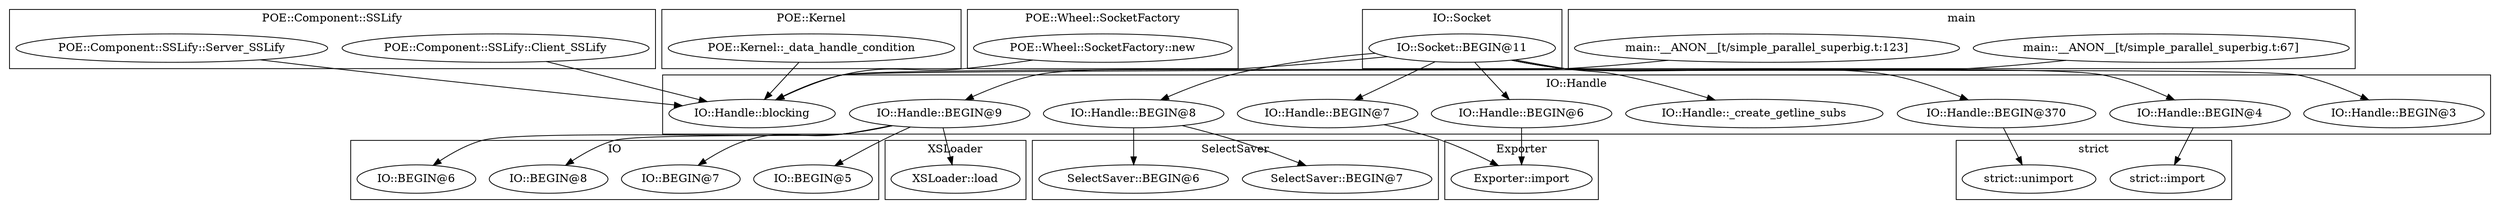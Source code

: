 digraph {
graph [overlap=false]
subgraph cluster_POE_Component_SSLify {
	label="POE::Component::SSLify";
	"POE::Component::SSLify::Client_SSLify";
	"POE::Component::SSLify::Server_SSLify";
}
subgraph cluster_Exporter {
	label="Exporter";
	"Exporter::import";
}
subgraph cluster_IO {
	label="IO";
	"IO::BEGIN@5";
	"IO::BEGIN@7";
	"IO::BEGIN@8";
	"IO::BEGIN@6";
}
subgraph cluster_POE_Kernel {
	label="POE::Kernel";
	"POE::Kernel::_data_handle_condition";
}
subgraph cluster_POE_Wheel_SocketFactory {
	label="POE::Wheel::SocketFactory";
	"POE::Wheel::SocketFactory::new";
}
subgraph cluster_IO_Socket {
	label="IO::Socket";
	"IO::Socket::BEGIN@11";
}
subgraph cluster_SelectSaver {
	label="SelectSaver";
	"SelectSaver::BEGIN@7";
	"SelectSaver::BEGIN@6";
}
subgraph cluster_XSLoader {
	label="XSLoader";
	"XSLoader::load";
}
subgraph cluster_IO_Handle {
	label="IO::Handle";
	"IO::Handle::_create_getline_subs";
	"IO::Handle::BEGIN@9";
	"IO::Handle::BEGIN@8";
	"IO::Handle::BEGIN@6";
	"IO::Handle::blocking";
	"IO::Handle::BEGIN@370";
	"IO::Handle::BEGIN@3";
	"IO::Handle::BEGIN@4";
	"IO::Handle::BEGIN@7";
}
subgraph cluster_strict {
	label="strict";
	"strict::unimport";
	"strict::import";
}
subgraph cluster_main {
	label="main";
	"main::__ANON__[t/simple_parallel_superbig.t:67]";
	"main::__ANON__[t/simple_parallel_superbig.t:123]";
}
"IO::Handle::BEGIN@370" -> "strict::unimport";
"IO::Socket::BEGIN@11" -> "IO::Handle::BEGIN@6";
"IO::Handle::BEGIN@6" -> "Exporter::import";
"IO::Handle::BEGIN@7" -> "Exporter::import";
"IO::Socket::BEGIN@11" -> "IO::Handle::_create_getline_subs";
"IO::Socket::BEGIN@11" -> "IO::Handle::BEGIN@3";
"IO::Handle::BEGIN@4" -> "strict::import";
"IO::Handle::BEGIN@8" -> "SelectSaver::BEGIN@7";
"IO::Socket::BEGIN@11" -> "IO::Handle::BEGIN@7";
"IO::Handle::BEGIN@9" -> "IO::BEGIN@5";
"IO::Socket::BEGIN@11" -> "IO::Handle::BEGIN@4";
"IO::Socket::BEGIN@11" -> "IO::Handle::BEGIN@8";
"main::__ANON__[t/simple_parallel_superbig.t:123]" -> "IO::Handle::blocking";
"POE::Wheel::SocketFactory::new" -> "IO::Handle::blocking";
"POE::Component::SSLify::Server_SSLify" -> "IO::Handle::blocking";
"main::__ANON__[t/simple_parallel_superbig.t:67]" -> "IO::Handle::blocking";
"POE::Component::SSLify::Client_SSLify" -> "IO::Handle::blocking";
"POE::Kernel::_data_handle_condition" -> "IO::Handle::blocking";
"IO::Socket::BEGIN@11" -> "IO::Handle::BEGIN@9";
"IO::Handle::BEGIN@9" -> "IO::BEGIN@8";
"IO::Socket::BEGIN@11" -> "IO::Handle::BEGIN@370";
"IO::Handle::BEGIN@9" -> "XSLoader::load";
"IO::Handle::BEGIN@8" -> "SelectSaver::BEGIN@6";
"IO::Handle::BEGIN@9" -> "IO::BEGIN@6";
"IO::Handle::BEGIN@9" -> "IO::BEGIN@7";
}
